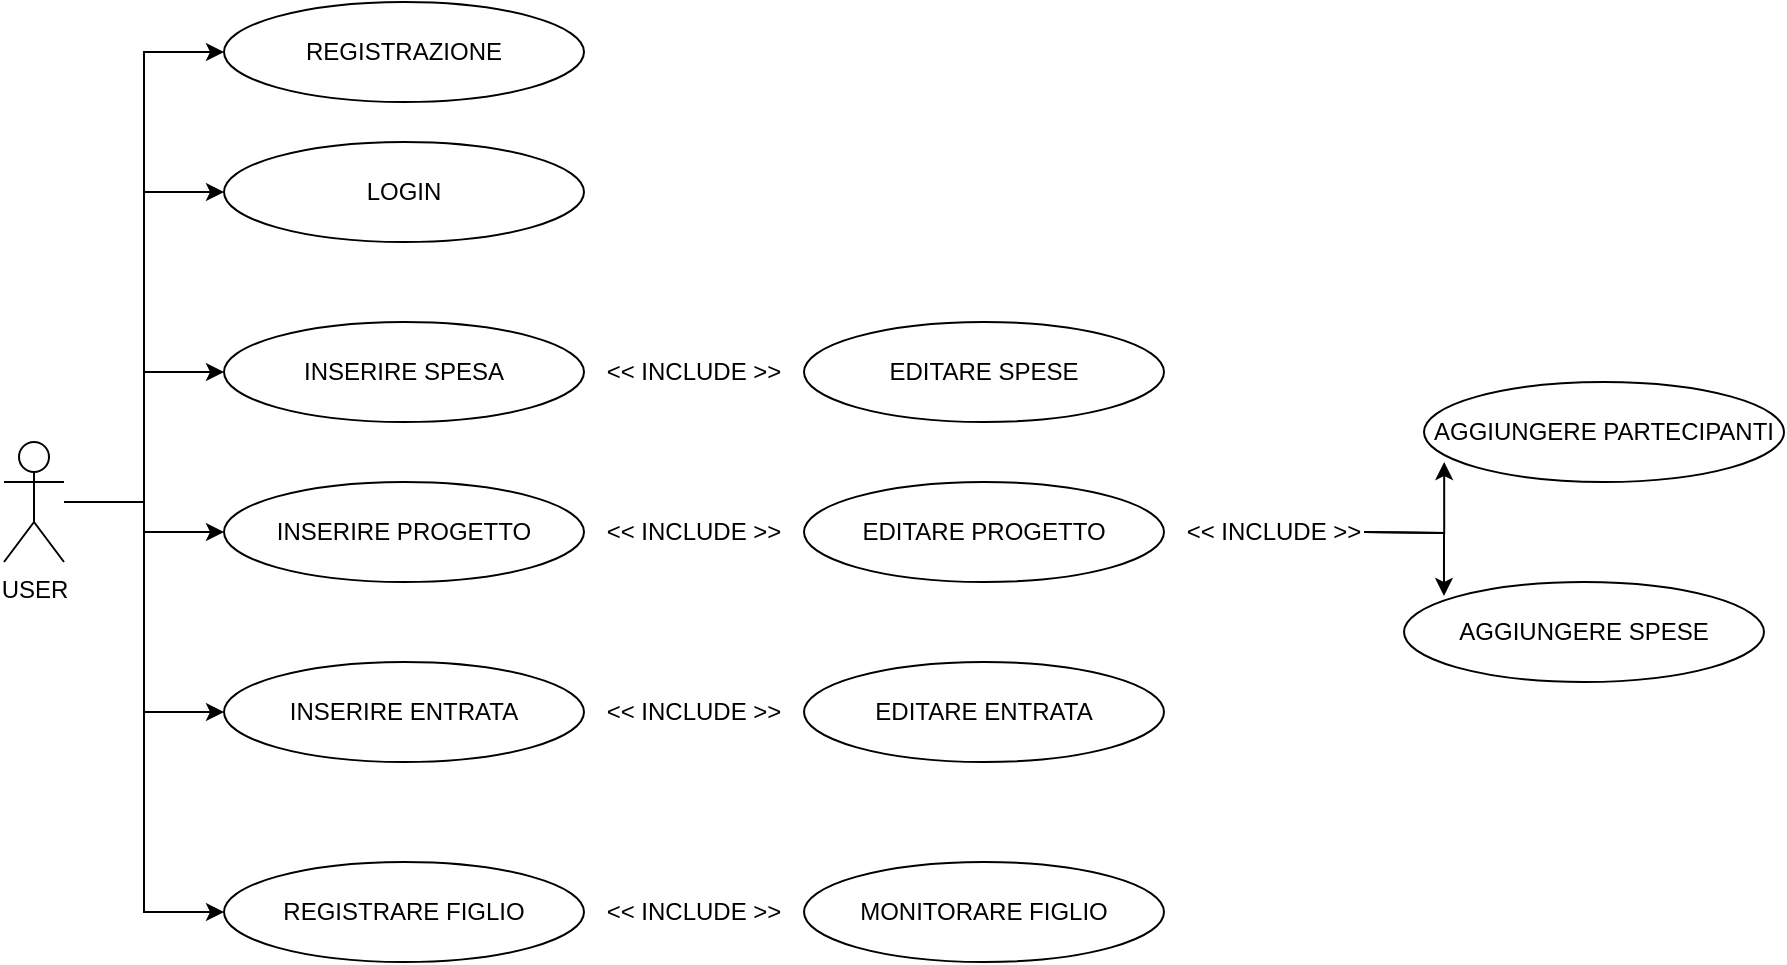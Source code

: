 <mxfile version="25.0.3">
  <diagram name="Page-1" id="5yGcz9tyB1f-IQo3r8aF">
    <mxGraphModel dx="1406" dy="951" grid="1" gridSize="10" guides="1" tooltips="1" connect="1" arrows="1" fold="1" page="1" pageScale="1" pageWidth="850" pageHeight="1100" math="0" shadow="0">
      <root>
        <mxCell id="0" />
        <mxCell id="1" parent="0" />
        <mxCell id="OznWHyD4KgbOBWwyDmDh-23" style="edgeStyle=orthogonalEdgeStyle;rounded=0;orthogonalLoop=1;jettySize=auto;html=1;entryX=0;entryY=0.5;entryDx=0;entryDy=0;" edge="1" parent="1" source="OznWHyD4KgbOBWwyDmDh-1" target="OznWHyD4KgbOBWwyDmDh-4">
          <mxGeometry relative="1" as="geometry" />
        </mxCell>
        <mxCell id="OznWHyD4KgbOBWwyDmDh-24" style="edgeStyle=orthogonalEdgeStyle;rounded=0;orthogonalLoop=1;jettySize=auto;html=1;entryX=0;entryY=0.5;entryDx=0;entryDy=0;" edge="1" parent="1" source="OznWHyD4KgbOBWwyDmDh-1" target="OznWHyD4KgbOBWwyDmDh-5">
          <mxGeometry relative="1" as="geometry" />
        </mxCell>
        <mxCell id="OznWHyD4KgbOBWwyDmDh-25" style="edgeStyle=orthogonalEdgeStyle;rounded=0;orthogonalLoop=1;jettySize=auto;html=1;entryX=0;entryY=0.5;entryDx=0;entryDy=0;" edge="1" parent="1" source="OznWHyD4KgbOBWwyDmDh-1" target="OznWHyD4KgbOBWwyDmDh-6">
          <mxGeometry relative="1" as="geometry" />
        </mxCell>
        <mxCell id="OznWHyD4KgbOBWwyDmDh-26" style="edgeStyle=orthogonalEdgeStyle;rounded=0;orthogonalLoop=1;jettySize=auto;html=1;entryX=0;entryY=0.5;entryDx=0;entryDy=0;" edge="1" parent="1" source="OznWHyD4KgbOBWwyDmDh-1" target="OznWHyD4KgbOBWwyDmDh-7">
          <mxGeometry relative="1" as="geometry" />
        </mxCell>
        <mxCell id="OznWHyD4KgbOBWwyDmDh-27" style="edgeStyle=orthogonalEdgeStyle;rounded=0;orthogonalLoop=1;jettySize=auto;html=1;entryX=0;entryY=0.5;entryDx=0;entryDy=0;" edge="1" parent="1" source="OznWHyD4KgbOBWwyDmDh-1" target="OznWHyD4KgbOBWwyDmDh-8">
          <mxGeometry relative="1" as="geometry" />
        </mxCell>
        <mxCell id="OznWHyD4KgbOBWwyDmDh-29" style="edgeStyle=orthogonalEdgeStyle;rounded=0;orthogonalLoop=1;jettySize=auto;html=1;entryX=0;entryY=0.5;entryDx=0;entryDy=0;" edge="1" parent="1" source="OznWHyD4KgbOBWwyDmDh-1" target="OznWHyD4KgbOBWwyDmDh-9">
          <mxGeometry relative="1" as="geometry" />
        </mxCell>
        <mxCell id="OznWHyD4KgbOBWwyDmDh-1" value="USER" style="shape=umlActor;verticalLabelPosition=bottom;verticalAlign=top;html=1;outlineConnect=0;" vertex="1" parent="1">
          <mxGeometry x="90" y="250" width="30" height="60" as="geometry" />
        </mxCell>
        <mxCell id="OznWHyD4KgbOBWwyDmDh-4" value="REGISTRAZIONE" style="ellipse;whiteSpace=wrap;html=1;" vertex="1" parent="1">
          <mxGeometry x="200" y="30" width="180" height="50" as="geometry" />
        </mxCell>
        <mxCell id="OznWHyD4KgbOBWwyDmDh-5" value="LOGIN" style="ellipse;whiteSpace=wrap;html=1;" vertex="1" parent="1">
          <mxGeometry x="200" y="100" width="180" height="50" as="geometry" />
        </mxCell>
        <mxCell id="OznWHyD4KgbOBWwyDmDh-6" value="INSERIRE SPESA" style="ellipse;whiteSpace=wrap;html=1;" vertex="1" parent="1">
          <mxGeometry x="200" y="190" width="180" height="50" as="geometry" />
        </mxCell>
        <mxCell id="OznWHyD4KgbOBWwyDmDh-7" value="INSERIRE PROGETTO" style="ellipse;whiteSpace=wrap;html=1;" vertex="1" parent="1">
          <mxGeometry x="200" y="270" width="180" height="50" as="geometry" />
        </mxCell>
        <mxCell id="OznWHyD4KgbOBWwyDmDh-8" value="INSERIRE ENTRATA" style="ellipse;whiteSpace=wrap;html=1;" vertex="1" parent="1">
          <mxGeometry x="200" y="360" width="180" height="50" as="geometry" />
        </mxCell>
        <mxCell id="OznWHyD4KgbOBWwyDmDh-9" value="REGISTRARE FIGLIO" style="ellipse;whiteSpace=wrap;html=1;" vertex="1" parent="1">
          <mxGeometry x="200" y="460" width="180" height="50" as="geometry" />
        </mxCell>
        <mxCell id="OznWHyD4KgbOBWwyDmDh-10" value="EDITARE SPESE" style="ellipse;whiteSpace=wrap;html=1;" vertex="1" parent="1">
          <mxGeometry x="490" y="190" width="180" height="50" as="geometry" />
        </mxCell>
        <mxCell id="OznWHyD4KgbOBWwyDmDh-11" value="EDITARE PROGETTO" style="ellipse;whiteSpace=wrap;html=1;" vertex="1" parent="1">
          <mxGeometry x="490" y="270" width="180" height="50" as="geometry" />
        </mxCell>
        <mxCell id="OznWHyD4KgbOBWwyDmDh-12" value="AGGIUNGERE PARTECIPANTI" style="ellipse;whiteSpace=wrap;html=1;" vertex="1" parent="1">
          <mxGeometry x="800" y="220" width="180" height="50" as="geometry" />
        </mxCell>
        <mxCell id="OznWHyD4KgbOBWwyDmDh-13" value="AGGIUNGERE SPESE" style="ellipse;whiteSpace=wrap;html=1;" vertex="1" parent="1">
          <mxGeometry x="790" y="320" width="180" height="50" as="geometry" />
        </mxCell>
        <mxCell id="OznWHyD4KgbOBWwyDmDh-14" value="EDITARE ENTRATA" style="ellipse;whiteSpace=wrap;html=1;" vertex="1" parent="1">
          <mxGeometry x="490" y="360" width="180" height="50" as="geometry" />
        </mxCell>
        <mxCell id="OznWHyD4KgbOBWwyDmDh-15" value="MONITORARE FIGLIO" style="ellipse;whiteSpace=wrap;html=1;" vertex="1" parent="1">
          <mxGeometry x="490" y="460" width="180" height="50" as="geometry" />
        </mxCell>
        <mxCell id="OznWHyD4KgbOBWwyDmDh-16" value="&amp;lt;&amp;lt; INCLUDE &amp;gt;&amp;gt;" style="text;html=1;align=center;verticalAlign=middle;whiteSpace=wrap;rounded=0;" vertex="1" parent="1">
          <mxGeometry x="380" y="200" width="110" height="30" as="geometry" />
        </mxCell>
        <mxCell id="OznWHyD4KgbOBWwyDmDh-17" value="&amp;lt;&amp;lt; INCLUDE &amp;gt;&amp;gt;" style="text;html=1;align=center;verticalAlign=middle;whiteSpace=wrap;rounded=0;" vertex="1" parent="1">
          <mxGeometry x="380" y="280" width="110" height="30" as="geometry" />
        </mxCell>
        <mxCell id="OznWHyD4KgbOBWwyDmDh-18" value="&amp;lt;&amp;lt; INCLUDE &amp;gt;&amp;gt;" style="text;html=1;align=center;verticalAlign=middle;whiteSpace=wrap;rounded=0;" vertex="1" parent="1">
          <mxGeometry x="380" y="370" width="110" height="30" as="geometry" />
        </mxCell>
        <mxCell id="OznWHyD4KgbOBWwyDmDh-19" value="&amp;lt;&amp;lt; INCLUDE &amp;gt;&amp;gt;" style="text;html=1;align=center;verticalAlign=middle;whiteSpace=wrap;rounded=0;" vertex="1" parent="1">
          <mxGeometry x="380" y="470" width="110" height="30" as="geometry" />
        </mxCell>
        <mxCell id="OznWHyD4KgbOBWwyDmDh-20" value="&amp;lt;&amp;lt; INCLUDE &amp;gt;&amp;gt;" style="text;html=1;align=center;verticalAlign=middle;whiteSpace=wrap;rounded=0;" vertex="1" parent="1">
          <mxGeometry x="670" y="280" width="110" height="30" as="geometry" />
        </mxCell>
        <mxCell id="OznWHyD4KgbOBWwyDmDh-21" style="edgeStyle=orthogonalEdgeStyle;rounded=0;orthogonalLoop=1;jettySize=auto;html=1;entryX=0.056;entryY=0.8;entryDx=0;entryDy=0;entryPerimeter=0;" edge="1" parent="1" target="OznWHyD4KgbOBWwyDmDh-12">
          <mxGeometry relative="1" as="geometry">
            <mxPoint x="770" y="295.0" as="sourcePoint" />
          </mxGeometry>
        </mxCell>
        <mxCell id="OznWHyD4KgbOBWwyDmDh-22" style="edgeStyle=orthogonalEdgeStyle;rounded=0;orthogonalLoop=1;jettySize=auto;html=1;entryX=0.111;entryY=0.14;entryDx=0;entryDy=0;entryPerimeter=0;" edge="1" parent="1" target="OznWHyD4KgbOBWwyDmDh-13">
          <mxGeometry relative="1" as="geometry">
            <mxPoint x="770" y="295.0" as="sourcePoint" />
          </mxGeometry>
        </mxCell>
      </root>
    </mxGraphModel>
  </diagram>
</mxfile>
